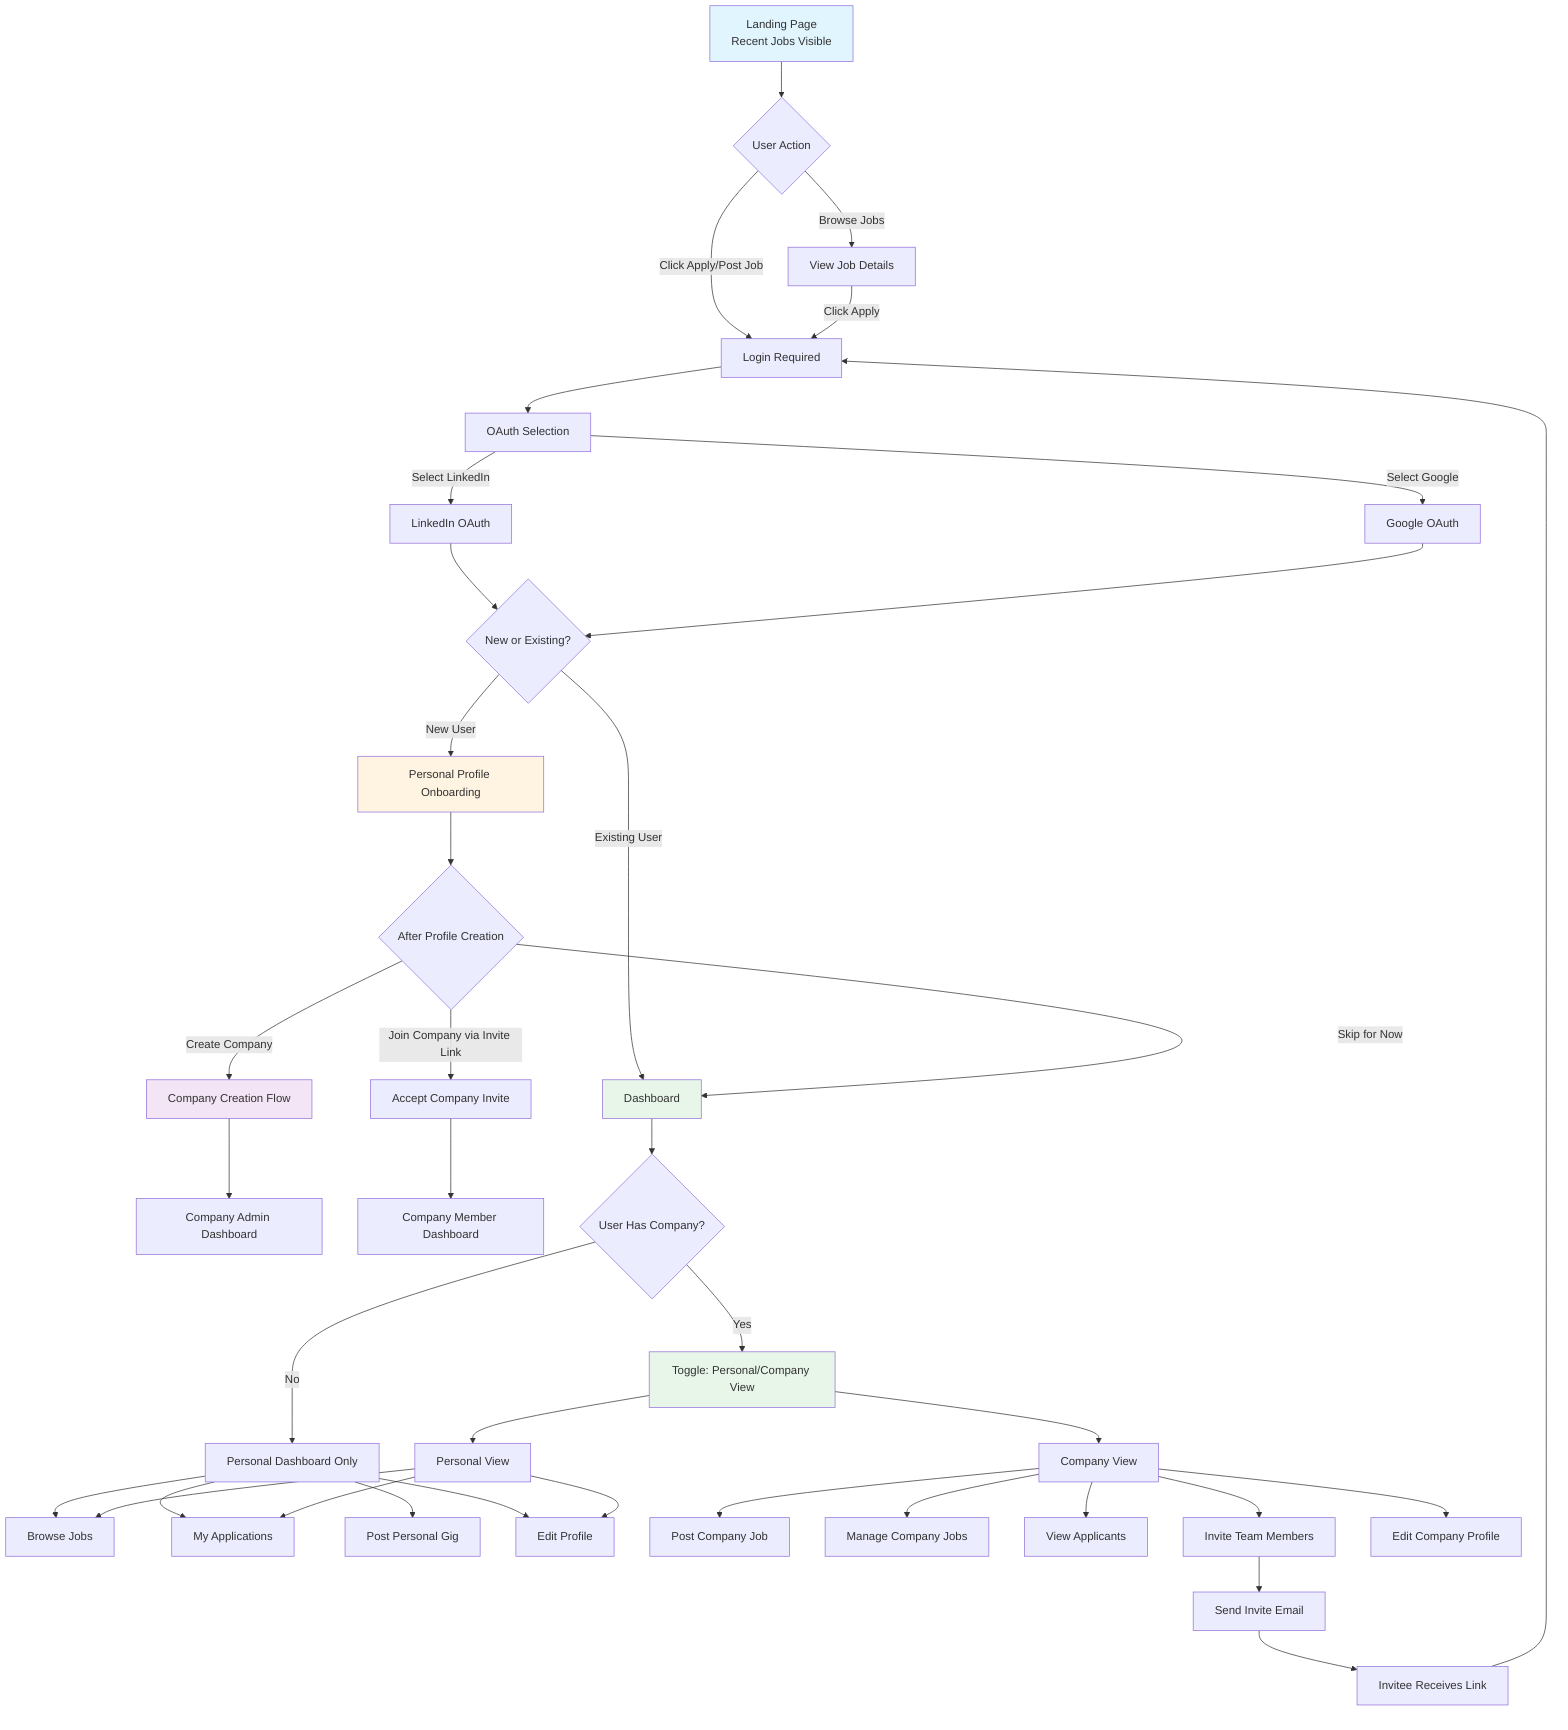 graph TD
    A[Landing Page<br/>Recent Jobs Visible] --> B{User Action}
    B -->|Browse Jobs| C[View Job Details]
    B -->|Click Apply/Post Job| D[Login Required]
    
    C -->|Click Apply| D
    
    D --> E[OAuth Selection]
    E -->|Select LinkedIn| F[LinkedIn OAuth]
    E -->|Select Google| G[Google OAuth]
    
    F --> H{New or Existing?}
    G --> H
    
    H -->|New User| I[Personal Profile Onboarding]
    H -->|Existing User| J[Dashboard]
    
    I --> K{After Profile Creation}
    K -->|Skip for Now| J
    K -->|Create Company| L[Company Creation Flow]
    K -->|Join Company via Invite Link| M[Accept Company Invite]
    
    L --> N[Company Admin Dashboard]
    M --> O[Company Member Dashboard]
    
    J --> P{User Has Company?}
    P -->|No| Q[Personal Dashboard Only]
    P -->|Yes| R[Toggle: Personal/Company View]
    
    Q --> S[Browse Jobs]
    Q --> T[My Applications]
    Q --> U[Post Personal Gig]
    Q --> V[Edit Profile]
    
    R --> W[Personal View]
    R --> X[Company View]
    
    W --> S
    W --> T
    W --> V
    
    X --> Y[Post Company Job]
    X --> Z[Manage Company Jobs]
    X --> AA[View Applicants]
    X --> AB[Invite Team Members]
    X --> AC[Edit Company Profile]
    
    AB --> AD[Send Invite Email]
    AD --> AE[Invitee Receives Link]
    AE --> D
    
    style A fill:#e1f5ff
    style I fill:#fff4e1
    style L fill:#f3e5f5
    style J fill:#e8f5e9
    style R fill:#e8f5e9